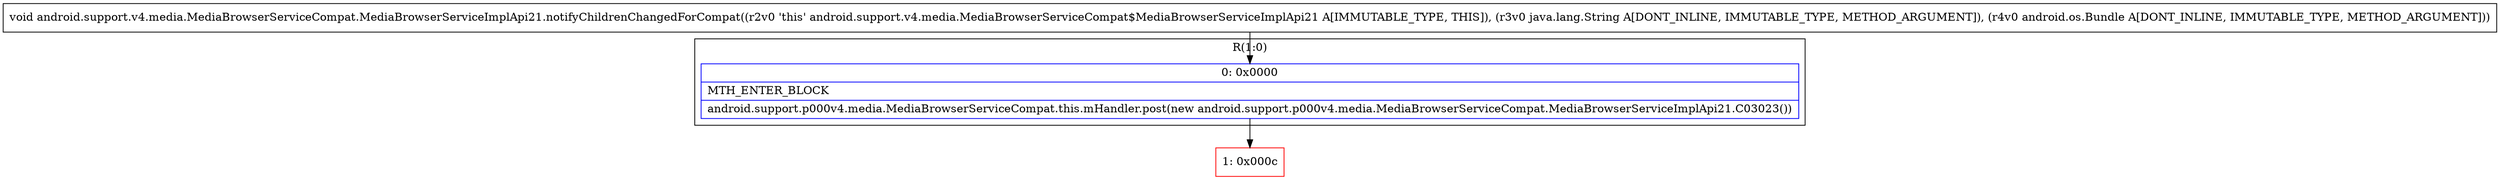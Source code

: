 digraph "CFG forandroid.support.v4.media.MediaBrowserServiceCompat.MediaBrowserServiceImplApi21.notifyChildrenChangedForCompat(Ljava\/lang\/String;Landroid\/os\/Bundle;)V" {
subgraph cluster_Region_1129636652 {
label = "R(1:0)";
node [shape=record,color=blue];
Node_0 [shape=record,label="{0\:\ 0x0000|MTH_ENTER_BLOCK\l|android.support.p000v4.media.MediaBrowserServiceCompat.this.mHandler.post(new android.support.p000v4.media.MediaBrowserServiceCompat.MediaBrowserServiceImplApi21.C03023())\l}"];
}
Node_1 [shape=record,color=red,label="{1\:\ 0x000c}"];
MethodNode[shape=record,label="{void android.support.v4.media.MediaBrowserServiceCompat.MediaBrowserServiceImplApi21.notifyChildrenChangedForCompat((r2v0 'this' android.support.v4.media.MediaBrowserServiceCompat$MediaBrowserServiceImplApi21 A[IMMUTABLE_TYPE, THIS]), (r3v0 java.lang.String A[DONT_INLINE, IMMUTABLE_TYPE, METHOD_ARGUMENT]), (r4v0 android.os.Bundle A[DONT_INLINE, IMMUTABLE_TYPE, METHOD_ARGUMENT])) }"];
MethodNode -> Node_0;
Node_0 -> Node_1;
}

